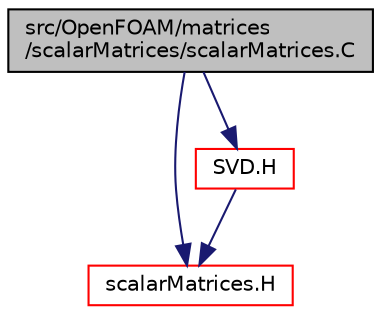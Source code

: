 digraph "src/OpenFOAM/matrices/scalarMatrices/scalarMatrices.C"
{
  bgcolor="transparent";
  edge [fontname="Helvetica",fontsize="10",labelfontname="Helvetica",labelfontsize="10"];
  node [fontname="Helvetica",fontsize="10",shape=record];
  Node1 [label="src/OpenFOAM/matrices\l/scalarMatrices/scalarMatrices.C",height=0.2,width=0.4,color="black", fillcolor="grey75", style="filled", fontcolor="black"];
  Node1 -> Node2 [color="midnightblue",fontsize="10",style="solid",fontname="Helvetica"];
  Node2 [label="scalarMatrices.H",height=0.2,width=0.4,color="red",URL="$a08452.html"];
  Node1 -> Node3 [color="midnightblue",fontsize="10",style="solid",fontname="Helvetica"];
  Node3 [label="SVD.H",height=0.2,width=0.4,color="red",URL="$a08455.html"];
  Node3 -> Node2 [color="midnightblue",fontsize="10",style="solid",fontname="Helvetica"];
}
